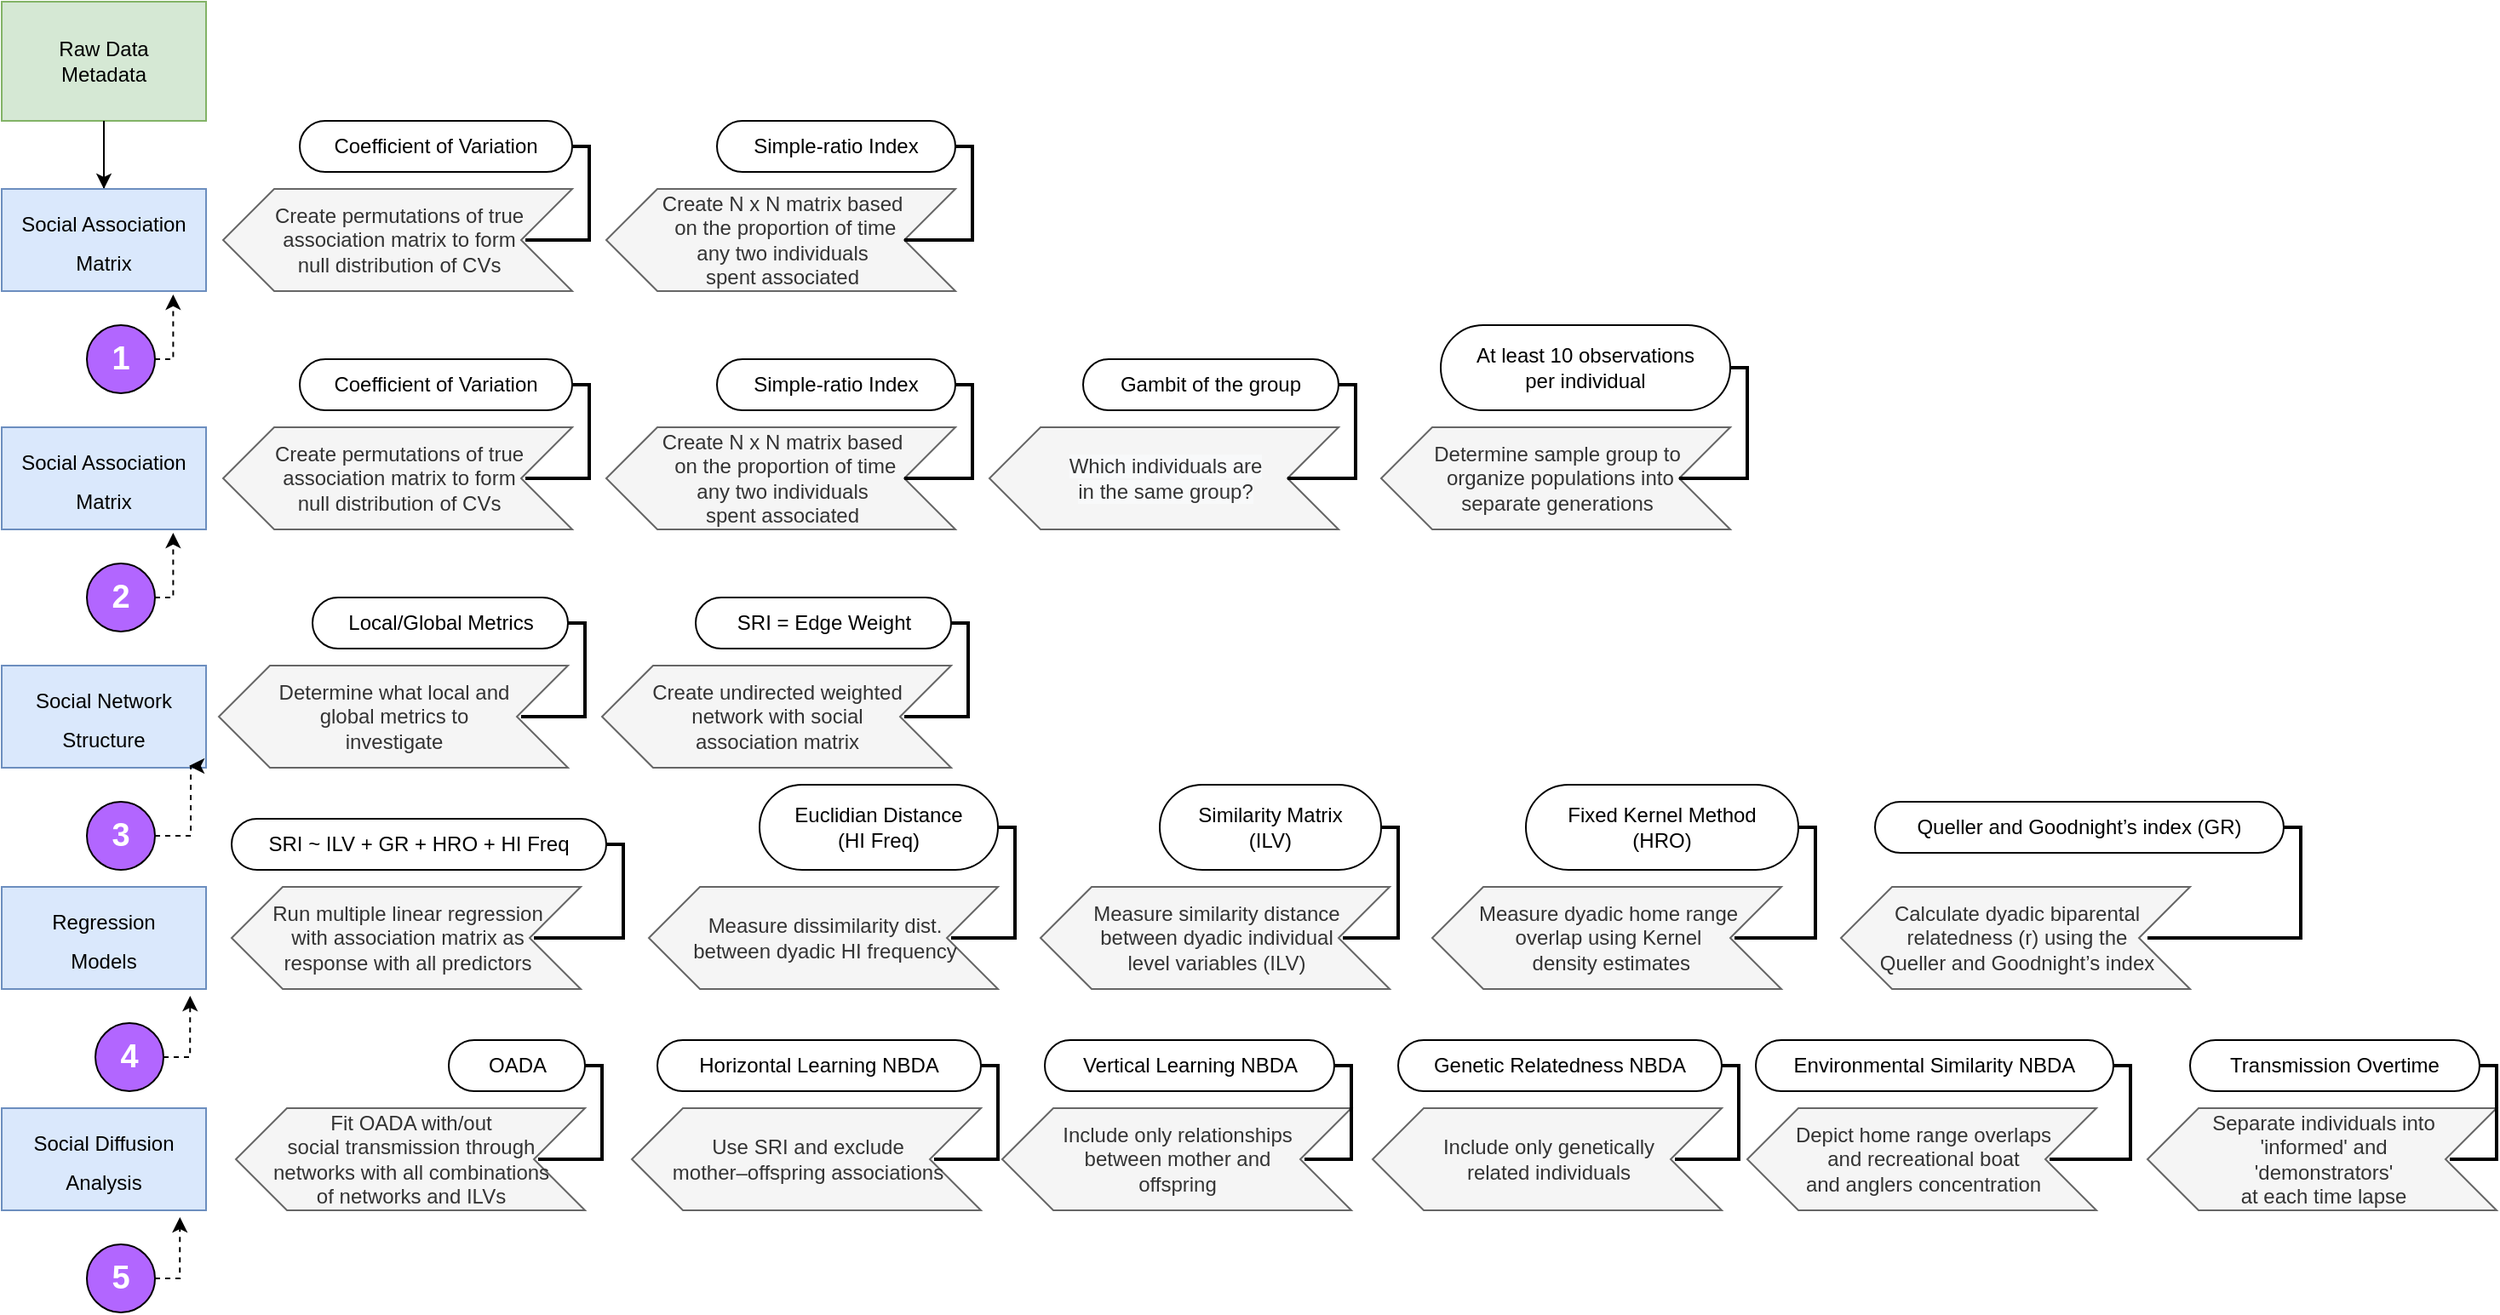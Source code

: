 <mxfile version="21.0.1" type="github">
  <diagram id="Asj_OvlAV7eRFMY_503B" name="Page-1">
    <mxGraphModel dx="794" dy="462" grid="1" gridSize="10" guides="1" tooltips="1" connect="1" arrows="1" fold="1" page="1" pageScale="1" pageWidth="850" pageHeight="1100" background="none" math="0" shadow="0">
      <root>
        <mxCell id="0" />
        <mxCell id="1" parent="0" />
        <mxCell id="feJvAz9ZvgBtIoRs770C-19" value="" style="edgeStyle=orthogonalEdgeStyle;rounded=0;orthogonalLoop=1;jettySize=auto;html=1;fontSize=12;fontColor=#FFFFFF;" parent="1" source="LIPbDDBm2kCoPktOWhKg-1" edge="1">
          <mxGeometry relative="1" as="geometry">
            <mxPoint x="100" y="150" as="targetPoint" />
          </mxGeometry>
        </mxCell>
        <mxCell id="LIPbDDBm2kCoPktOWhKg-1" value="Raw Data&lt;br&gt;Metadata" style="rounded=0;whiteSpace=wrap;html=1;fillColor=#d5e8d4;strokeColor=#82b366;" parent="1" vertex="1">
          <mxGeometry x="40" y="20" width="120" height="70" as="geometry" />
        </mxCell>
        <mxCell id="feJvAz9ZvgBtIoRs770C-24" style="edgeStyle=orthogonalEdgeStyle;rounded=0;orthogonalLoop=1;jettySize=auto;html=1;exitX=0.5;exitY=1;exitDx=0;exitDy=0;fontSize=12;fontColor=#FFFFFF;" parent="1" edge="1">
          <mxGeometry relative="1" as="geometry">
            <mxPoint x="530" y="690" as="sourcePoint" />
          </mxGeometry>
        </mxCell>
        <mxCell id="feJvAz9ZvgBtIoRs770C-25" value="" style="edgeStyle=orthogonalEdgeStyle;rounded=0;orthogonalLoop=1;jettySize=auto;html=1;fontSize=12;fontColor=#FFFFFF;" parent="1" edge="1">
          <mxGeometry relative="1" as="geometry">
            <mxPoint x="490" y="790" as="sourcePoint" />
          </mxGeometry>
        </mxCell>
        <mxCell id="feJvAz9ZvgBtIoRs770C-26" value="" style="edgeStyle=orthogonalEdgeStyle;rounded=0;orthogonalLoop=1;jettySize=auto;html=1;fontSize=12;fontColor=#FFFFFF;" parent="1" edge="1">
          <mxGeometry relative="1" as="geometry">
            <mxPoint x="365" y="790" as="sourcePoint" />
          </mxGeometry>
        </mxCell>
        <mxCell id="feJvAz9ZvgBtIoRs770C-28" value="" style="edgeStyle=orthogonalEdgeStyle;rounded=0;orthogonalLoop=1;jettySize=auto;html=1;fontSize=12;fontColor=#FFFFFF;" parent="1" edge="1">
          <mxGeometry relative="1" as="geometry">
            <mxPoint x="240" y="790" as="sourcePoint" />
          </mxGeometry>
        </mxCell>
        <mxCell id="feJvAz9ZvgBtIoRs770C-21" style="edgeStyle=orthogonalEdgeStyle;rounded=0;orthogonalLoop=1;jettySize=auto;html=1;exitX=1;exitY=0.5;exitDx=0;exitDy=0;entryX=0.839;entryY=1.033;entryDx=0;entryDy=0;entryPerimeter=0;fontSize=12;fontColor=#FFFFFF;dashed=1;" parent="1" source="feJvAz9ZvgBtIoRs770C-13" target="feJvAz9ZvgBtIoRs770C-17" edge="1">
          <mxGeometry relative="1" as="geometry" />
        </mxCell>
        <mxCell id="feJvAz9ZvgBtIoRs770C-13" value="&lt;font style=&quot;font-size: 19px;&quot; color=&quot;#ffffff&quot;&gt;2&lt;/font&gt;" style="ellipse;whiteSpace=wrap;html=1;strokeColor=#000000;fillColor=#B266FF;fontStyle=1" parent="1" vertex="1">
          <mxGeometry x="90" y="350" width="40" height="40" as="geometry" />
        </mxCell>
        <mxCell id="feJvAz9ZvgBtIoRs770C-14" value="&lt;font style=&quot;font-size: 19px;&quot; color=&quot;#ffffff&quot;&gt;3&lt;/font&gt;" style="ellipse;whiteSpace=wrap;html=1;strokeColor=#000000;fillColor=#B266FF;fontStyle=1" parent="1" vertex="1">
          <mxGeometry x="90" y="490" width="40" height="40" as="geometry" />
        </mxCell>
        <mxCell id="feJvAz9ZvgBtIoRs770C-29" style="edgeStyle=orthogonalEdgeStyle;rounded=0;orthogonalLoop=1;jettySize=auto;html=1;exitX=1;exitY=0.5;exitDx=0;exitDy=0;entryX=0.922;entryY=1.067;entryDx=0;entryDy=0;entryPerimeter=0;fontSize=12;fontColor=#FFFFFF;dashed=1;" parent="1" source="feJvAz9ZvgBtIoRs770C-15" target="feJvAz9ZvgBtIoRs770C-23" edge="1">
          <mxGeometry relative="1" as="geometry" />
        </mxCell>
        <mxCell id="feJvAz9ZvgBtIoRs770C-15" value="&lt;font style=&quot;font-size: 19px;&quot; color=&quot;#ffffff&quot;&gt;4&lt;/font&gt;" style="ellipse;whiteSpace=wrap;html=1;strokeColor=#000000;fillColor=#B266FF;fontStyle=1" parent="1" vertex="1">
          <mxGeometry x="95" y="620" width="40" height="40" as="geometry" />
        </mxCell>
        <mxCell id="feJvAz9ZvgBtIoRs770C-31" style="edgeStyle=orthogonalEdgeStyle;rounded=0;orthogonalLoop=1;jettySize=auto;html=1;exitX=1;exitY=0.5;exitDx=0;exitDy=0;entryX=0.872;entryY=1.067;entryDx=0;entryDy=0;entryPerimeter=0;dashed=1;fontSize=12;fontColor=#FFFFFF;" parent="1" source="feJvAz9ZvgBtIoRs770C-16" target="feJvAz9ZvgBtIoRs770C-30" edge="1">
          <mxGeometry relative="1" as="geometry" />
        </mxCell>
        <mxCell id="feJvAz9ZvgBtIoRs770C-16" value="&lt;font style=&quot;font-size: 19px;&quot; color=&quot;#ffffff&quot;&gt;5&lt;/font&gt;" style="ellipse;whiteSpace=wrap;html=1;strokeColor=#000000;fillColor=#B266FF;fontStyle=1" parent="1" vertex="1">
          <mxGeometry x="90" y="750" width="40" height="40" as="geometry" />
        </mxCell>
        <mxCell id="feJvAz9ZvgBtIoRs770C-17" value="&lt;font style=&quot;font-size: 12px;&quot;&gt;Social Association Matrix&lt;/font&gt;" style="rounded=0;whiteSpace=wrap;html=1;strokeColor=#6c8ebf;fontSize=19;fillColor=#dae8fc;" parent="1" vertex="1">
          <mxGeometry x="40" y="270" width="120" height="60" as="geometry" />
        </mxCell>
        <mxCell id="feJvAz9ZvgBtIoRs770C-18" value="&lt;font style=&quot;font-size: 12px;&quot;&gt;Social Network Structure&lt;/font&gt;" style="rounded=0;whiteSpace=wrap;html=1;strokeColor=#6c8ebf;fontSize=19;fillColor=#dae8fc;" parent="1" vertex="1">
          <mxGeometry x="40" y="410" width="120" height="60" as="geometry" />
        </mxCell>
        <mxCell id="feJvAz9ZvgBtIoRs770C-23" value="&lt;font style=&quot;font-size: 12px;&quot;&gt;Regression&lt;br&gt;Models&lt;br&gt;&lt;/font&gt;" style="rounded=0;whiteSpace=wrap;html=1;strokeColor=#6c8ebf;fontSize=19;fillColor=#dae8fc;" parent="1" vertex="1">
          <mxGeometry x="40" y="540" width="120" height="60" as="geometry" />
        </mxCell>
        <mxCell id="feJvAz9ZvgBtIoRs770C-30" value="&lt;font style=&quot;font-size: 12px;&quot;&gt;Social Diffusion&lt;br&gt;Analysis&lt;br&gt;&lt;/font&gt;" style="rounded=0;whiteSpace=wrap;html=1;strokeColor=#6c8ebf;fontSize=19;fillColor=#dae8fc;" parent="1" vertex="1">
          <mxGeometry x="40" y="670" width="120" height="60" as="geometry" />
        </mxCell>
        <mxCell id="DAMQzkQiVlCdPJjBUR-s-13" value="&lt;span style=&quot;color: rgb(51, 51, 51); background-color: rgb(248, 249, 250);&quot;&gt;Which individuals are&lt;br&gt;in the same group?&lt;/span&gt;" style="html=1;shadow=0;dashed=0;align=center;verticalAlign=middle;shape=mxgraph.arrows2.arrow;dy=0;dx=30;notch=30;rotation=0;direction=west;fillColor=#f5f5f5;strokeColor=#666666;fontColor=#333333;" parent="1" vertex="1">
          <mxGeometry x="620" y="270" width="205" height="60" as="geometry" />
        </mxCell>
        <mxCell id="DAMQzkQiVlCdPJjBUR-s-14" value="Create N x N matrix based&lt;br style=&quot;border-color: var(--border-color);&quot;&gt;&amp;nbsp;on the p&lt;font color=&quot;#333333&quot;&gt;roportion of time &lt;br&gt;any two individuals &lt;br&gt;spent associated&lt;/font&gt;" style="html=1;shadow=0;dashed=0;align=center;verticalAlign=middle;shape=mxgraph.arrows2.arrow;dy=0;dx=30;notch=30;rotation=0;direction=west;fillColor=#f5f5f5;fontColor=#333333;strokeColor=#666666;" parent="1" vertex="1">
          <mxGeometry x="395" y="270" width="205" height="60" as="geometry" />
        </mxCell>
        <mxCell id="DAMQzkQiVlCdPJjBUR-s-17" value="Simple-ratio Index" style="whiteSpace=wrap;html=1;rounded=1;arcSize=50;align=center;verticalAlign=middle;strokeWidth=1;autosize=1;spacing=4;treeFolding=1;treeMoving=1;newEdgeStyle={&quot;edgeStyle&quot;:&quot;entityRelationEdgeStyle&quot;,&quot;startArrow&quot;:&quot;none&quot;,&quot;endArrow&quot;:&quot;none&quot;,&quot;segment&quot;:10,&quot;curved&quot;:1};" parent="1" vertex="1">
          <mxGeometry x="460" y="230" width="140" height="30" as="geometry" />
        </mxCell>
        <mxCell id="DAMQzkQiVlCdPJjBUR-s-18" value="" style="edgeStyle=entityRelationEdgeStyle;startArrow=none;endArrow=none;segment=10;curved=1;rounded=0;shape=link;width=-1;exitX=0;exitY=0.5;exitDx=30;exitDy=0;exitPerimeter=0;" parent="1" source="DAMQzkQiVlCdPJjBUR-s-14" target="DAMQzkQiVlCdPJjBUR-s-17" edge="1">
          <mxGeometry relative="1" as="geometry">
            <mxPoint x="660" y="410" as="sourcePoint" />
          </mxGeometry>
        </mxCell>
        <mxCell id="DAMQzkQiVlCdPJjBUR-s-22" value="Gambit of the group" style="whiteSpace=wrap;html=1;rounded=1;arcSize=50;align=center;verticalAlign=middle;strokeWidth=1;autosize=1;spacing=4;treeFolding=1;treeMoving=1;newEdgeStyle={&quot;edgeStyle&quot;:&quot;entityRelationEdgeStyle&quot;,&quot;startArrow&quot;:&quot;none&quot;,&quot;endArrow&quot;:&quot;none&quot;,&quot;segment&quot;:10,&quot;curved&quot;:1};" parent="1" vertex="1">
          <mxGeometry x="675" y="230" width="150" height="30" as="geometry" />
        </mxCell>
        <mxCell id="DAMQzkQiVlCdPJjBUR-s-23" value="" style="edgeStyle=entityRelationEdgeStyle;startArrow=none;endArrow=none;segment=10;curved=1;rounded=0;shape=link;exitX=0;exitY=0.5;exitDx=30;exitDy=0;exitPerimeter=0;width=1;" parent="1" source="DAMQzkQiVlCdPJjBUR-s-13" target="DAMQzkQiVlCdPJjBUR-s-22" edge="1">
          <mxGeometry relative="1" as="geometry">
            <mxPoint x="732.5" y="265" as="sourcePoint" />
          </mxGeometry>
        </mxCell>
        <mxCell id="xzP4lWZcJlKj3KOKzyeN-1" value="Determine sample group to&lt;br style=&quot;border-color: var(--border-color);&quot;&gt;&amp;nbsp;organize populations into&lt;br style=&quot;border-color: var(--border-color);&quot;&gt;separate generations" style="html=1;shadow=0;dashed=0;align=center;verticalAlign=middle;shape=mxgraph.arrows2.arrow;dy=0;dx=30;notch=30;rotation=0;direction=west;fillColor=#f5f5f5;fontColor=#333333;strokeColor=#666666;" parent="1" vertex="1">
          <mxGeometry x="850" y="270" width="205" height="60" as="geometry" />
        </mxCell>
        <mxCell id="xzP4lWZcJlKj3KOKzyeN-2" value="Create permutations of true &lt;br&gt;association matrix to form&lt;br&gt;null distribution of CVs" style="html=1;shadow=0;dashed=0;align=center;verticalAlign=middle;shape=mxgraph.arrows2.arrow;dy=0;dx=30;notch=30;rotation=0;direction=west;fillColor=#f5f5f5;fontColor=#333333;strokeColor=#666666;" parent="1" vertex="1">
          <mxGeometry x="170" y="270" width="205" height="60" as="geometry" />
        </mxCell>
        <mxCell id="xzP4lWZcJlKj3KOKzyeN-3" value="Run multiple linear regression&lt;br&gt;with association matrix as&lt;br&gt;response with all predictors" style="html=1;shadow=0;dashed=0;align=center;verticalAlign=middle;shape=mxgraph.arrows2.arrow;dy=0;dx=30;notch=30;rotation=0;direction=west;fillColor=#f5f5f5;fontColor=#333333;strokeColor=#666666;" parent="1" vertex="1">
          <mxGeometry x="175" y="540" width="205" height="60" as="geometry" />
        </mxCell>
        <mxCell id="xzP4lWZcJlKj3KOKzyeN-4" value="Measure dissimilarity dist.&lt;br&gt;between dyadic HI frequency" style="html=1;shadow=0;dashed=0;align=center;verticalAlign=middle;shape=mxgraph.arrows2.arrow;dy=0;dx=30;notch=30;rotation=0;direction=west;fillColor=#f5f5f5;fontColor=#333333;strokeColor=#666666;" parent="1" vertex="1">
          <mxGeometry x="420" y="540" width="205" height="60" as="geometry" />
        </mxCell>
        <mxCell id="hiPtZPuh-JGFuhu2f1dp-1" value="Coefficient of Variation" style="whiteSpace=wrap;html=1;rounded=1;arcSize=50;align=center;verticalAlign=middle;strokeWidth=1;autosize=1;spacing=4;treeFolding=1;treeMoving=1;newEdgeStyle={&quot;edgeStyle&quot;:&quot;entityRelationEdgeStyle&quot;,&quot;startArrow&quot;:&quot;none&quot;,&quot;endArrow&quot;:&quot;none&quot;,&quot;segment&quot;:10,&quot;curved&quot;:1};" vertex="1" parent="1">
          <mxGeometry x="215" y="230" width="160" height="30" as="geometry" />
        </mxCell>
        <mxCell id="hiPtZPuh-JGFuhu2f1dp-2" value="" style="edgeStyle=entityRelationEdgeStyle;startArrow=none;endArrow=none;segment=10;curved=1;rounded=0;shape=link;width=-1;exitX=0;exitY=0.5;exitDx=30;exitDy=0;exitPerimeter=0;" edge="1" parent="1" target="hiPtZPuh-JGFuhu2f1dp-1">
          <mxGeometry relative="1" as="geometry">
            <mxPoint x="347.5" y="300" as="sourcePoint" />
          </mxGeometry>
        </mxCell>
        <mxCell id="hiPtZPuh-JGFuhu2f1dp-3" value="At least 10 observations&lt;br&gt;per individual" style="whiteSpace=wrap;html=1;rounded=1;arcSize=50;align=center;verticalAlign=middle;strokeWidth=1;autosize=1;spacing=4;treeFolding=1;treeMoving=1;newEdgeStyle={&quot;edgeStyle&quot;:&quot;entityRelationEdgeStyle&quot;,&quot;startArrow&quot;:&quot;none&quot;,&quot;endArrow&quot;:&quot;none&quot;,&quot;segment&quot;:10,&quot;curved&quot;:1};" vertex="1" parent="1">
          <mxGeometry x="885" y="210" width="170" height="50" as="geometry" />
        </mxCell>
        <mxCell id="hiPtZPuh-JGFuhu2f1dp-4" value="" style="edgeStyle=entityRelationEdgeStyle;startArrow=none;endArrow=none;segment=10;curved=1;rounded=0;shape=link;width=-1;exitX=0;exitY=0.5;exitDx=30;exitDy=0;exitPerimeter=0;" edge="1" parent="1" target="hiPtZPuh-JGFuhu2f1dp-3">
          <mxGeometry relative="1" as="geometry">
            <mxPoint x="1025" y="300" as="sourcePoint" />
          </mxGeometry>
        </mxCell>
        <mxCell id="hiPtZPuh-JGFuhu2f1dp-5" value="Determine what local and &lt;br&gt;global metrics to&lt;br&gt;investigate" style="html=1;shadow=0;dashed=0;align=center;verticalAlign=middle;shape=mxgraph.arrows2.arrow;dy=0;dx=30;notch=30;rotation=0;direction=west;fillColor=#f5f5f5;fontColor=#333333;strokeColor=#666666;" vertex="1" parent="1">
          <mxGeometry x="167.5" y="410" width="205" height="60" as="geometry" />
        </mxCell>
        <mxCell id="hiPtZPuh-JGFuhu2f1dp-6" value="Local/Global Metrics" style="whiteSpace=wrap;html=1;rounded=1;arcSize=50;align=center;verticalAlign=middle;strokeWidth=1;autosize=1;spacing=4;treeFolding=1;treeMoving=1;newEdgeStyle={&quot;edgeStyle&quot;:&quot;entityRelationEdgeStyle&quot;,&quot;startArrow&quot;:&quot;none&quot;,&quot;endArrow&quot;:&quot;none&quot;,&quot;segment&quot;:10,&quot;curved&quot;:1};" vertex="1" parent="1">
          <mxGeometry x="222.5" y="370" width="150" height="30" as="geometry" />
        </mxCell>
        <mxCell id="hiPtZPuh-JGFuhu2f1dp-7" value="" style="edgeStyle=entityRelationEdgeStyle;startArrow=none;endArrow=none;segment=10;curved=1;rounded=0;shape=link;width=-1;exitX=0;exitY=0.5;exitDx=30;exitDy=0;exitPerimeter=0;" edge="1" parent="1" target="hiPtZPuh-JGFuhu2f1dp-6">
          <mxGeometry relative="1" as="geometry">
            <mxPoint x="345" y="440" as="sourcePoint" />
          </mxGeometry>
        </mxCell>
        <mxCell id="hiPtZPuh-JGFuhu2f1dp-11" value="Create undirected weighted&lt;br style=&quot;border-color: var(--border-color);&quot;&gt;network with social&lt;br style=&quot;border-color: var(--border-color);&quot;&gt;association&amp;nbsp;matrix" style="html=1;shadow=0;dashed=0;align=center;verticalAlign=middle;shape=mxgraph.arrows2.arrow;dy=0;dx=30;notch=30;rotation=0;direction=west;fillColor=#f5f5f5;fontColor=#333333;strokeColor=#666666;" vertex="1" parent="1">
          <mxGeometry x="392.5" y="410" width="205" height="60" as="geometry" />
        </mxCell>
        <mxCell id="hiPtZPuh-JGFuhu2f1dp-12" value="SRI = Edge Weight" style="whiteSpace=wrap;html=1;rounded=1;arcSize=50;align=center;verticalAlign=middle;strokeWidth=1;autosize=1;spacing=4;treeFolding=1;treeMoving=1;newEdgeStyle={&quot;edgeStyle&quot;:&quot;entityRelationEdgeStyle&quot;,&quot;startArrow&quot;:&quot;none&quot;,&quot;endArrow&quot;:&quot;none&quot;,&quot;segment&quot;:10,&quot;curved&quot;:1};" vertex="1" parent="1">
          <mxGeometry x="447.5" y="370" width="150" height="30" as="geometry" />
        </mxCell>
        <mxCell id="hiPtZPuh-JGFuhu2f1dp-13" value="" style="edgeStyle=entityRelationEdgeStyle;startArrow=none;endArrow=none;segment=10;curved=1;rounded=0;shape=link;width=-1;exitX=0;exitY=0.5;exitDx=30;exitDy=0;exitPerimeter=0;" edge="1" parent="1" target="hiPtZPuh-JGFuhu2f1dp-12">
          <mxGeometry relative="1" as="geometry">
            <mxPoint x="570" y="440" as="sourcePoint" />
          </mxGeometry>
        </mxCell>
        <mxCell id="hiPtZPuh-JGFuhu2f1dp-14" value="SRI ~ ILV + GR + HRO + HI Freq" style="whiteSpace=wrap;html=1;rounded=1;arcSize=50;align=center;verticalAlign=middle;strokeWidth=1;autosize=1;spacing=4;treeFolding=1;treeMoving=1;newEdgeStyle={&quot;edgeStyle&quot;:&quot;entityRelationEdgeStyle&quot;,&quot;startArrow&quot;:&quot;none&quot;,&quot;endArrow&quot;:&quot;none&quot;,&quot;segment&quot;:10,&quot;curved&quot;:1};" vertex="1" parent="1">
          <mxGeometry x="175" y="500" width="220" height="30" as="geometry" />
        </mxCell>
        <mxCell id="hiPtZPuh-JGFuhu2f1dp-15" value="" style="edgeStyle=entityRelationEdgeStyle;startArrow=none;endArrow=none;segment=10;curved=1;rounded=0;shape=link;width=-1;exitX=0;exitY=0.5;exitDx=30;exitDy=0;exitPerimeter=0;" edge="1" parent="1" target="hiPtZPuh-JGFuhu2f1dp-14">
          <mxGeometry relative="1" as="geometry">
            <mxPoint x="352.5" y="570" as="sourcePoint" />
          </mxGeometry>
        </mxCell>
        <mxCell id="hiPtZPuh-JGFuhu2f1dp-16" value="Euclidian Distance&lt;br&gt;(HI Freq)" style="whiteSpace=wrap;html=1;rounded=1;arcSize=50;align=center;verticalAlign=middle;strokeWidth=1;autosize=1;spacing=4;treeFolding=1;treeMoving=1;newEdgeStyle={&quot;edgeStyle&quot;:&quot;entityRelationEdgeStyle&quot;,&quot;startArrow&quot;:&quot;none&quot;,&quot;endArrow&quot;:&quot;none&quot;,&quot;segment&quot;:10,&quot;curved&quot;:1};" vertex="1" parent="1">
          <mxGeometry x="485" y="480" width="140" height="50" as="geometry" />
        </mxCell>
        <mxCell id="hiPtZPuh-JGFuhu2f1dp-17" value="" style="edgeStyle=entityRelationEdgeStyle;startArrow=none;endArrow=none;segment=10;curved=1;rounded=0;shape=link;width=-1;exitX=0;exitY=0.5;exitDx=30;exitDy=0;exitPerimeter=0;" edge="1" parent="1" target="hiPtZPuh-JGFuhu2f1dp-16">
          <mxGeometry relative="1" as="geometry">
            <mxPoint x="597.5" y="570" as="sourcePoint" />
          </mxGeometry>
        </mxCell>
        <mxCell id="hiPtZPuh-JGFuhu2f1dp-18" value="Measure similarity distance&lt;br&gt;between dyadic individual&lt;br&gt;level variables (ILV)" style="html=1;shadow=0;dashed=0;align=center;verticalAlign=middle;shape=mxgraph.arrows2.arrow;dy=0;dx=30;notch=30;rotation=0;direction=west;fillColor=#f5f5f5;fontColor=#333333;strokeColor=#666666;" vertex="1" parent="1">
          <mxGeometry x="650" y="540" width="205" height="60" as="geometry" />
        </mxCell>
        <mxCell id="hiPtZPuh-JGFuhu2f1dp-19" value="Similarity Matrix&lt;br&gt;(ILV)" style="whiteSpace=wrap;html=1;rounded=1;arcSize=50;align=center;verticalAlign=middle;strokeWidth=1;autosize=1;spacing=4;treeFolding=1;treeMoving=1;newEdgeStyle={&quot;edgeStyle&quot;:&quot;entityRelationEdgeStyle&quot;,&quot;startArrow&quot;:&quot;none&quot;,&quot;endArrow&quot;:&quot;none&quot;,&quot;segment&quot;:10,&quot;curved&quot;:1};" vertex="1" parent="1">
          <mxGeometry x="720" y="480" width="130" height="50" as="geometry" />
        </mxCell>
        <mxCell id="hiPtZPuh-JGFuhu2f1dp-20" value="" style="edgeStyle=entityRelationEdgeStyle;startArrow=none;endArrow=none;segment=10;curved=1;rounded=0;shape=link;width=-1;exitX=0;exitY=0.5;exitDx=30;exitDy=0;exitPerimeter=0;" edge="1" parent="1" target="hiPtZPuh-JGFuhu2f1dp-19">
          <mxGeometry relative="1" as="geometry">
            <mxPoint x="827.5" y="570" as="sourcePoint" />
          </mxGeometry>
        </mxCell>
        <mxCell id="hiPtZPuh-JGFuhu2f1dp-21" value="Measure dyadic home range &lt;br&gt;overlap using Kernel&lt;br&gt;&amp;nbsp;density estimates" style="html=1;shadow=0;dashed=0;align=center;verticalAlign=middle;shape=mxgraph.arrows2.arrow;dy=0;dx=30;notch=30;rotation=0;direction=west;fillColor=#f5f5f5;fontColor=#333333;strokeColor=#666666;" vertex="1" parent="1">
          <mxGeometry x="880" y="540" width="205" height="60" as="geometry" />
        </mxCell>
        <mxCell id="hiPtZPuh-JGFuhu2f1dp-22" value="Fixed Kernel Method&lt;br&gt;(HRO)" style="whiteSpace=wrap;html=1;rounded=1;arcSize=50;align=center;verticalAlign=middle;strokeWidth=1;autosize=1;spacing=4;treeFolding=1;treeMoving=1;newEdgeStyle={&quot;edgeStyle&quot;:&quot;entityRelationEdgeStyle&quot;,&quot;startArrow&quot;:&quot;none&quot;,&quot;endArrow&quot;:&quot;none&quot;,&quot;segment&quot;:10,&quot;curved&quot;:1};" vertex="1" parent="1">
          <mxGeometry x="935" y="480" width="160" height="50" as="geometry" />
        </mxCell>
        <mxCell id="hiPtZPuh-JGFuhu2f1dp-23" value="" style="edgeStyle=entityRelationEdgeStyle;startArrow=none;endArrow=none;segment=10;curved=1;rounded=0;shape=link;width=-1;exitX=0;exitY=0.5;exitDx=30;exitDy=0;exitPerimeter=0;" edge="1" parent="1" target="hiPtZPuh-JGFuhu2f1dp-22">
          <mxGeometry relative="1" as="geometry">
            <mxPoint x="1057.5" y="570" as="sourcePoint" />
          </mxGeometry>
        </mxCell>
        <mxCell id="hiPtZPuh-JGFuhu2f1dp-24" value="Calculate dyadic biparental &lt;br&gt;relatedness (r) using the&lt;br&gt;Queller and Goodnight’s index" style="html=1;shadow=0;dashed=0;align=center;verticalAlign=middle;shape=mxgraph.arrows2.arrow;dy=0;dx=30;notch=30;rotation=0;direction=west;fillColor=#f5f5f5;fontColor=#333333;strokeColor=#666666;" vertex="1" parent="1">
          <mxGeometry x="1120" y="540" width="205" height="60" as="geometry" />
        </mxCell>
        <mxCell id="hiPtZPuh-JGFuhu2f1dp-27" style="edgeStyle=orthogonalEdgeStyle;rounded=0;orthogonalLoop=1;jettySize=auto;html=1;exitX=1;exitY=0.5;exitDx=0;exitDy=0;entryX=0.839;entryY=1.033;entryDx=0;entryDy=0;entryPerimeter=0;fontSize=12;fontColor=#FFFFFF;dashed=1;" edge="1" parent="1" source="hiPtZPuh-JGFuhu2f1dp-28" target="hiPtZPuh-JGFuhu2f1dp-29">
          <mxGeometry relative="1" as="geometry" />
        </mxCell>
        <mxCell id="hiPtZPuh-JGFuhu2f1dp-28" value="&lt;font style=&quot;font-size: 19px;&quot; color=&quot;#ffffff&quot;&gt;1&lt;/font&gt;" style="ellipse;whiteSpace=wrap;html=1;strokeColor=#000000;fillColor=#B266FF;fontStyle=1" vertex="1" parent="1">
          <mxGeometry x="90" y="210" width="40" height="40" as="geometry" />
        </mxCell>
        <mxCell id="hiPtZPuh-JGFuhu2f1dp-36" value="" style="edgeStyle=orthogonalEdgeStyle;rounded=0;orthogonalLoop=1;jettySize=auto;html=1;exitX=0.5;exitY=1;exitDx=0;exitDy=0;" edge="1" parent="1" source="LIPbDDBm2kCoPktOWhKg-1">
          <mxGeometry relative="1" as="geometry">
            <mxPoint x="60" y="110" as="sourcePoint" />
            <mxPoint x="100" y="130" as="targetPoint" />
          </mxGeometry>
        </mxCell>
        <mxCell id="hiPtZPuh-JGFuhu2f1dp-29" value="&lt;font style=&quot;font-size: 12px;&quot;&gt;Social Association Matrix&lt;/font&gt;" style="rounded=0;whiteSpace=wrap;html=1;strokeColor=#6c8ebf;fontSize=19;fillColor=#dae8fc;" vertex="1" parent="1">
          <mxGeometry x="40" y="130" width="120" height="60" as="geometry" />
        </mxCell>
        <mxCell id="hiPtZPuh-JGFuhu2f1dp-30" value="Create N x N matrix based&lt;br style=&quot;border-color: var(--border-color);&quot;&gt;&amp;nbsp;on the p&lt;font color=&quot;#333333&quot;&gt;roportion of time &lt;br&gt;any two individuals &lt;br&gt;spent associated&lt;/font&gt;" style="html=1;shadow=0;dashed=0;align=center;verticalAlign=middle;shape=mxgraph.arrows2.arrow;dy=0;dx=30;notch=30;rotation=0;direction=west;fillColor=#f5f5f5;fontColor=#333333;strokeColor=#666666;" vertex="1" parent="1">
          <mxGeometry x="395" y="130" width="205" height="60" as="geometry" />
        </mxCell>
        <mxCell id="hiPtZPuh-JGFuhu2f1dp-31" value="Simple-ratio Index" style="whiteSpace=wrap;html=1;rounded=1;arcSize=50;align=center;verticalAlign=middle;strokeWidth=1;autosize=1;spacing=4;treeFolding=1;treeMoving=1;newEdgeStyle={&quot;edgeStyle&quot;:&quot;entityRelationEdgeStyle&quot;,&quot;startArrow&quot;:&quot;none&quot;,&quot;endArrow&quot;:&quot;none&quot;,&quot;segment&quot;:10,&quot;curved&quot;:1};" vertex="1" parent="1">
          <mxGeometry x="460" y="90" width="140" height="30" as="geometry" />
        </mxCell>
        <mxCell id="hiPtZPuh-JGFuhu2f1dp-32" value="" style="edgeStyle=entityRelationEdgeStyle;startArrow=none;endArrow=none;segment=10;curved=1;rounded=0;shape=link;width=-1;exitX=0;exitY=0.5;exitDx=30;exitDy=0;exitPerimeter=0;" edge="1" parent="1" source="hiPtZPuh-JGFuhu2f1dp-30" target="hiPtZPuh-JGFuhu2f1dp-31">
          <mxGeometry relative="1" as="geometry">
            <mxPoint x="660" y="270" as="sourcePoint" />
          </mxGeometry>
        </mxCell>
        <mxCell id="hiPtZPuh-JGFuhu2f1dp-33" value="Create permutations of true &lt;br&gt;association matrix to form&lt;br&gt;null distribution of CVs" style="html=1;shadow=0;dashed=0;align=center;verticalAlign=middle;shape=mxgraph.arrows2.arrow;dy=0;dx=30;notch=30;rotation=0;direction=west;fillColor=#f5f5f5;fontColor=#333333;strokeColor=#666666;" vertex="1" parent="1">
          <mxGeometry x="170" y="130" width="205" height="60" as="geometry" />
        </mxCell>
        <mxCell id="hiPtZPuh-JGFuhu2f1dp-34" value="Coefficient of Variation" style="whiteSpace=wrap;html=1;rounded=1;arcSize=50;align=center;verticalAlign=middle;strokeWidth=1;autosize=1;spacing=4;treeFolding=1;treeMoving=1;newEdgeStyle={&quot;edgeStyle&quot;:&quot;entityRelationEdgeStyle&quot;,&quot;startArrow&quot;:&quot;none&quot;,&quot;endArrow&quot;:&quot;none&quot;,&quot;segment&quot;:10,&quot;curved&quot;:1};" vertex="1" parent="1">
          <mxGeometry x="215" y="90" width="160" height="30" as="geometry" />
        </mxCell>
        <mxCell id="hiPtZPuh-JGFuhu2f1dp-35" value="" style="edgeStyle=entityRelationEdgeStyle;startArrow=none;endArrow=none;segment=10;curved=1;rounded=0;shape=link;width=-1;exitX=0;exitY=0.5;exitDx=30;exitDy=0;exitPerimeter=0;" edge="1" parent="1" target="hiPtZPuh-JGFuhu2f1dp-34">
          <mxGeometry relative="1" as="geometry">
            <mxPoint x="347.5" y="160" as="sourcePoint" />
          </mxGeometry>
        </mxCell>
        <mxCell id="hiPtZPuh-JGFuhu2f1dp-37" value="Queller and Goodnight’s index (GR)" style="whiteSpace=wrap;html=1;rounded=1;arcSize=50;align=center;verticalAlign=middle;strokeWidth=1;autosize=1;spacing=4;treeFolding=1;treeMoving=1;newEdgeStyle={&quot;edgeStyle&quot;:&quot;entityRelationEdgeStyle&quot;,&quot;startArrow&quot;:&quot;none&quot;,&quot;endArrow&quot;:&quot;none&quot;,&quot;segment&quot;:10,&quot;curved&quot;:1};" vertex="1" parent="1">
          <mxGeometry x="1140" y="490" width="240" height="30" as="geometry" />
        </mxCell>
        <mxCell id="hiPtZPuh-JGFuhu2f1dp-38" value="" style="edgeStyle=entityRelationEdgeStyle;startArrow=none;endArrow=none;segment=10;curved=1;rounded=0;shape=link;width=-1;" edge="1" parent="1" target="hiPtZPuh-JGFuhu2f1dp-37">
          <mxGeometry relative="1" as="geometry">
            <mxPoint x="1300" y="570" as="sourcePoint" />
          </mxGeometry>
        </mxCell>
        <mxCell id="hiPtZPuh-JGFuhu2f1dp-39" style="edgeStyle=orthogonalEdgeStyle;rounded=0;orthogonalLoop=1;jettySize=auto;html=1;exitX=1;exitY=0.5;exitDx=0;exitDy=0;fontSize=12;fontColor=#FFFFFF;dashed=1;" edge="1" parent="1" source="feJvAz9ZvgBtIoRs770C-14">
          <mxGeometry relative="1" as="geometry">
            <mxPoint x="140" y="380" as="sourcePoint" />
            <mxPoint x="150" y="469" as="targetPoint" />
            <Array as="points">
              <mxPoint x="151" y="510" />
              <mxPoint x="151" y="469" />
            </Array>
          </mxGeometry>
        </mxCell>
        <mxCell id="hiPtZPuh-JGFuhu2f1dp-40" value="Use SRI and exclude&lt;br&gt;mother–offspring associations" style="html=1;shadow=0;dashed=0;align=center;verticalAlign=middle;shape=mxgraph.arrows2.arrow;dy=0;dx=30;notch=30;rotation=0;direction=west;fillColor=#f5f5f5;fontColor=#333333;strokeColor=#666666;" vertex="1" parent="1">
          <mxGeometry x="410" y="670" width="205" height="60" as="geometry" />
        </mxCell>
        <mxCell id="hiPtZPuh-JGFuhu2f1dp-41" value="Horizontal Learning NBDA" style="whiteSpace=wrap;html=1;rounded=1;arcSize=50;align=center;verticalAlign=middle;strokeWidth=1;autosize=1;spacing=4;treeFolding=1;treeMoving=1;newEdgeStyle={&quot;edgeStyle&quot;:&quot;entityRelationEdgeStyle&quot;,&quot;startArrow&quot;:&quot;none&quot;,&quot;endArrow&quot;:&quot;none&quot;,&quot;segment&quot;:10,&quot;curved&quot;:1};" vertex="1" parent="1">
          <mxGeometry x="425" y="630" width="190" height="30" as="geometry" />
        </mxCell>
        <mxCell id="hiPtZPuh-JGFuhu2f1dp-42" value="" style="edgeStyle=entityRelationEdgeStyle;startArrow=none;endArrow=none;segment=10;curved=1;rounded=0;shape=link;width=-1;exitX=0;exitY=0.5;exitDx=30;exitDy=0;exitPerimeter=0;" edge="1" parent="1" target="hiPtZPuh-JGFuhu2f1dp-41">
          <mxGeometry relative="1" as="geometry">
            <mxPoint x="587.5" y="700" as="sourcePoint" />
          </mxGeometry>
        </mxCell>
        <mxCell id="hiPtZPuh-JGFuhu2f1dp-43" value="Include only relationships &lt;br&gt;between mother and &lt;br&gt;offspring" style="html=1;shadow=0;dashed=0;align=center;verticalAlign=middle;shape=mxgraph.arrows2.arrow;dy=0;dx=30;notch=30;rotation=0;direction=west;fillColor=#f5f5f5;fontColor=#333333;strokeColor=#666666;" vertex="1" parent="1">
          <mxGeometry x="627.5" y="670" width="205" height="60" as="geometry" />
        </mxCell>
        <mxCell id="hiPtZPuh-JGFuhu2f1dp-44" value="Vertical Learning NBDA" style="whiteSpace=wrap;html=1;rounded=1;arcSize=50;align=center;verticalAlign=middle;strokeWidth=1;autosize=1;spacing=4;treeFolding=1;treeMoving=1;newEdgeStyle={&quot;edgeStyle&quot;:&quot;entityRelationEdgeStyle&quot;,&quot;startArrow&quot;:&quot;none&quot;,&quot;endArrow&quot;:&quot;none&quot;,&quot;segment&quot;:10,&quot;curved&quot;:1};" vertex="1" parent="1">
          <mxGeometry x="652.5" y="630" width="170" height="30" as="geometry" />
        </mxCell>
        <mxCell id="hiPtZPuh-JGFuhu2f1dp-45" value="" style="edgeStyle=entityRelationEdgeStyle;startArrow=none;endArrow=none;segment=10;curved=1;rounded=0;shape=link;width=-1;exitX=0;exitY=0.5;exitDx=30;exitDy=0;exitPerimeter=0;" edge="1" parent="1" target="hiPtZPuh-JGFuhu2f1dp-44">
          <mxGeometry relative="1" as="geometry">
            <mxPoint x="805" y="700" as="sourcePoint" />
          </mxGeometry>
        </mxCell>
        <mxCell id="hiPtZPuh-JGFuhu2f1dp-46" value="Include only genetically&lt;br&gt;related individuals&lt;br&gt;" style="html=1;shadow=0;dashed=0;align=center;verticalAlign=middle;shape=mxgraph.arrows2.arrow;dy=0;dx=30;notch=30;rotation=0;direction=west;fillColor=#f5f5f5;fontColor=#333333;strokeColor=#666666;" vertex="1" parent="1">
          <mxGeometry x="845" y="670" width="205" height="60" as="geometry" />
        </mxCell>
        <mxCell id="hiPtZPuh-JGFuhu2f1dp-47" value="Genetic Relatedness NBDA" style="whiteSpace=wrap;html=1;rounded=1;arcSize=50;align=center;verticalAlign=middle;strokeWidth=1;autosize=1;spacing=4;treeFolding=1;treeMoving=1;newEdgeStyle={&quot;edgeStyle&quot;:&quot;entityRelationEdgeStyle&quot;,&quot;startArrow&quot;:&quot;none&quot;,&quot;endArrow&quot;:&quot;none&quot;,&quot;segment&quot;:10,&quot;curved&quot;:1};" vertex="1" parent="1">
          <mxGeometry x="860" y="630" width="190" height="30" as="geometry" />
        </mxCell>
        <mxCell id="hiPtZPuh-JGFuhu2f1dp-48" value="" style="edgeStyle=entityRelationEdgeStyle;startArrow=none;endArrow=none;segment=10;curved=1;rounded=0;shape=link;width=-1;exitX=0;exitY=0.5;exitDx=30;exitDy=0;exitPerimeter=0;" edge="1" parent="1" target="hiPtZPuh-JGFuhu2f1dp-47">
          <mxGeometry relative="1" as="geometry">
            <mxPoint x="1022.5" y="700" as="sourcePoint" />
          </mxGeometry>
        </mxCell>
        <mxCell id="hiPtZPuh-JGFuhu2f1dp-49" value="Depict home range overlaps &lt;br&gt;and&amp;nbsp;recreational boat&lt;br&gt;and anglers concentration" style="html=1;shadow=0;dashed=0;align=center;verticalAlign=middle;shape=mxgraph.arrows2.arrow;dy=0;dx=30;notch=30;rotation=0;direction=west;fillColor=#f5f5f5;fontColor=#333333;strokeColor=#666666;" vertex="1" parent="1">
          <mxGeometry x="1065" y="670" width="205" height="60" as="geometry" />
        </mxCell>
        <mxCell id="hiPtZPuh-JGFuhu2f1dp-50" value="Environmental Similarity NBDA" style="whiteSpace=wrap;html=1;rounded=1;arcSize=50;align=center;verticalAlign=middle;strokeWidth=1;autosize=1;spacing=4;treeFolding=1;treeMoving=1;newEdgeStyle={&quot;edgeStyle&quot;:&quot;entityRelationEdgeStyle&quot;,&quot;startArrow&quot;:&quot;none&quot;,&quot;endArrow&quot;:&quot;none&quot;,&quot;segment&quot;:10,&quot;curved&quot;:1};" vertex="1" parent="1">
          <mxGeometry x="1070" y="630" width="210" height="30" as="geometry" />
        </mxCell>
        <mxCell id="hiPtZPuh-JGFuhu2f1dp-51" value="" style="edgeStyle=entityRelationEdgeStyle;startArrow=none;endArrow=none;segment=10;curved=1;rounded=0;shape=link;width=-1;exitX=0;exitY=0.5;exitDx=30;exitDy=0;exitPerimeter=0;" edge="1" parent="1" target="hiPtZPuh-JGFuhu2f1dp-50">
          <mxGeometry relative="1" as="geometry">
            <mxPoint x="1242.5" y="700" as="sourcePoint" />
          </mxGeometry>
        </mxCell>
        <mxCell id="hiPtZPuh-JGFuhu2f1dp-52" value="Fit OADA with/out &lt;br&gt;social transmission through&lt;br&gt;networks&amp;nbsp;with all combinations &lt;br&gt;of networks and ILVs" style="html=1;shadow=0;dashed=0;align=center;verticalAlign=middle;shape=mxgraph.arrows2.arrow;dy=0;dx=30;notch=30;rotation=0;direction=west;fillColor=#f5f5f5;fontColor=#333333;strokeColor=#666666;" vertex="1" parent="1">
          <mxGeometry x="177.5" y="670" width="205" height="60" as="geometry" />
        </mxCell>
        <mxCell id="hiPtZPuh-JGFuhu2f1dp-53" value="OADA" style="whiteSpace=wrap;html=1;rounded=1;arcSize=50;align=center;verticalAlign=middle;strokeWidth=1;autosize=1;spacing=4;treeFolding=1;treeMoving=1;newEdgeStyle={&quot;edgeStyle&quot;:&quot;entityRelationEdgeStyle&quot;,&quot;startArrow&quot;:&quot;none&quot;,&quot;endArrow&quot;:&quot;none&quot;,&quot;segment&quot;:10,&quot;curved&quot;:1};" vertex="1" parent="1">
          <mxGeometry x="302.5" y="630" width="80" height="30" as="geometry" />
        </mxCell>
        <mxCell id="hiPtZPuh-JGFuhu2f1dp-54" value="" style="edgeStyle=entityRelationEdgeStyle;startArrow=none;endArrow=none;segment=10;curved=1;rounded=0;shape=link;width=-1;exitX=0;exitY=0.5;exitDx=30;exitDy=0;exitPerimeter=0;" edge="1" parent="1" target="hiPtZPuh-JGFuhu2f1dp-53">
          <mxGeometry relative="1" as="geometry">
            <mxPoint x="355" y="700" as="sourcePoint" />
          </mxGeometry>
        </mxCell>
        <mxCell id="hiPtZPuh-JGFuhu2f1dp-55" value="Separate individuals into&lt;br&gt;&#39;informed&#39; and &lt;br&gt;&#39;demonstrators&#39;&lt;br&gt;at each time lapse" style="html=1;shadow=0;dashed=0;align=center;verticalAlign=middle;shape=mxgraph.arrows2.arrow;dy=0;dx=30;notch=30;rotation=0;direction=west;fillColor=#f5f5f5;fontColor=#333333;strokeColor=#666666;" vertex="1" parent="1">
          <mxGeometry x="1300" y="670" width="205" height="60" as="geometry" />
        </mxCell>
        <mxCell id="hiPtZPuh-JGFuhu2f1dp-56" value="Transmission Overtime" style="whiteSpace=wrap;html=1;rounded=1;arcSize=50;align=center;verticalAlign=middle;strokeWidth=1;autosize=1;spacing=4;treeFolding=1;treeMoving=1;newEdgeStyle={&quot;edgeStyle&quot;:&quot;entityRelationEdgeStyle&quot;,&quot;startArrow&quot;:&quot;none&quot;,&quot;endArrow&quot;:&quot;none&quot;,&quot;segment&quot;:10,&quot;curved&quot;:1};" vertex="1" parent="1">
          <mxGeometry x="1325" y="630" width="170" height="30" as="geometry" />
        </mxCell>
        <mxCell id="hiPtZPuh-JGFuhu2f1dp-57" value="" style="edgeStyle=entityRelationEdgeStyle;startArrow=none;endArrow=none;segment=10;curved=1;rounded=0;shape=link;width=-1;exitX=0;exitY=0.5;exitDx=30;exitDy=0;exitPerimeter=0;" edge="1" parent="1" target="hiPtZPuh-JGFuhu2f1dp-56">
          <mxGeometry relative="1" as="geometry">
            <mxPoint x="1477.5" y="700" as="sourcePoint" />
          </mxGeometry>
        </mxCell>
      </root>
    </mxGraphModel>
  </diagram>
</mxfile>
